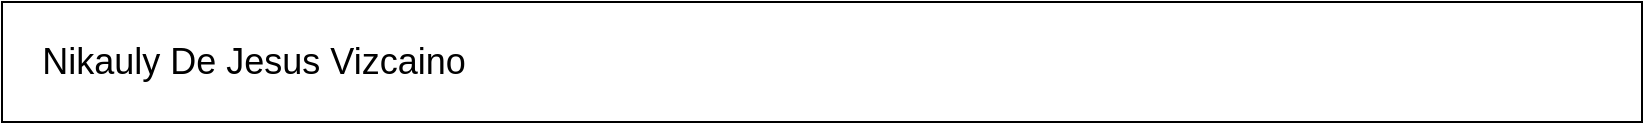 <mxfile version="26.0.11">
  <diagram name="Page-1" id="qPwzZ6zy4oDQH50N4af1">
    <mxGraphModel dx="1327" dy="620" grid="1" gridSize="10" guides="1" tooltips="1" connect="1" arrows="1" fold="1" page="1" pageScale="1" pageWidth="827" pageHeight="1169" math="0" shadow="0">
      <root>
        <mxCell id="0" />
        <mxCell id="1" parent="0" />
        <mxCell id="OvSrK3xluoEQ_ssCTfNp-2" value="" style="rounded=0;whiteSpace=wrap;html=1;" vertex="1" parent="1">
          <mxGeometry x="4" width="820" height="60" as="geometry" />
        </mxCell>
        <mxCell id="OvSrK3xluoEQ_ssCTfNp-3" value="&lt;font style=&quot;font-size: 18px;&quot;&gt;Nikauly De Jesus Vizcaino&lt;/font&gt;" style="text;html=1;align=center;verticalAlign=middle;whiteSpace=wrap;rounded=0;" vertex="1" parent="1">
          <mxGeometry x="10" width="240" height="60" as="geometry" />
        </mxCell>
      </root>
    </mxGraphModel>
  </diagram>
</mxfile>
